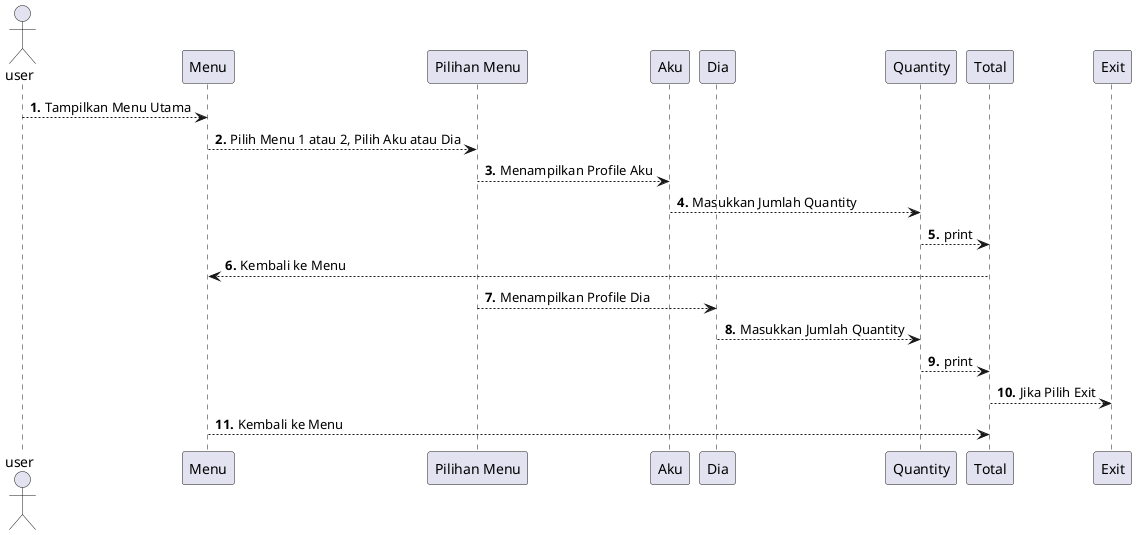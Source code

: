 @startuml
autonumber "<b>."
actor user
participant "Menu" as M
participant "Pilihan Menu" as pil
participant "Aku" as A
participant "Dia" as D
participant "Quantity" as qty
participant "Total" as tot
participant "Exit" as x

user --> M: Tampilkan Menu Utama
M --> pil: Pilih Menu 1 atau 2, Pilih Aku atau Dia
pil --> A: Menampilkan Profile Aku
A --> qty: Masukkan Jumlah Quantity 
qty --> tot:print
M <-- tot: Kembali ke Menu
pil --> D: Menampilkan Profile Dia
D --> qty: Masukkan Jumlah Quantity 
qty --> tot: print
tot --> x: Jika Pilih Exit
tot <-- M: Kembali ke Menu

@enduml
